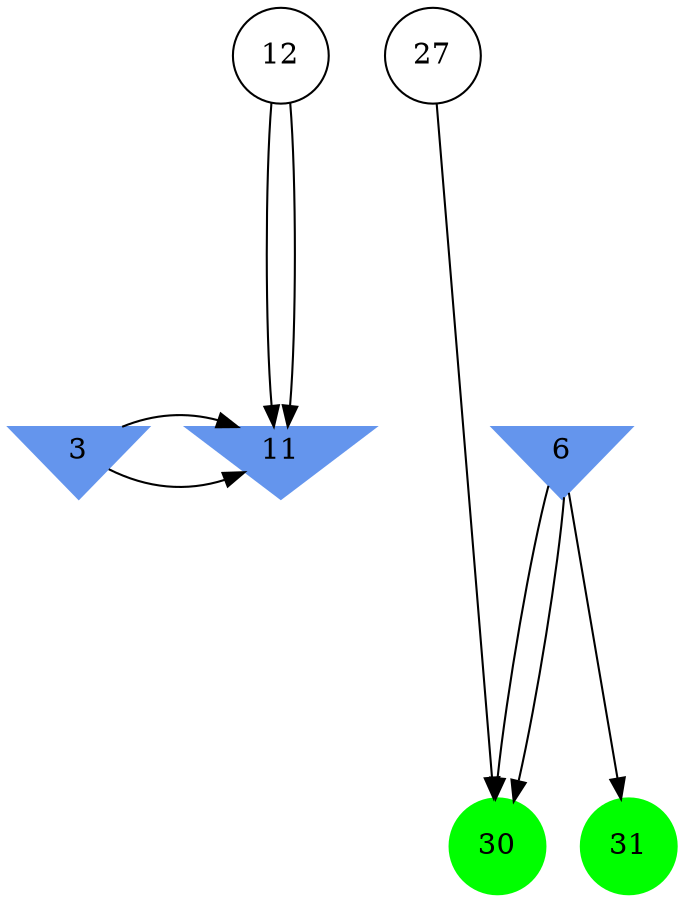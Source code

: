 digraph brain {
	ranksep=2.0;
	3 [shape=invtriangle,style=filled,color=cornflowerblue];
	6 [shape=invtriangle,style=filled,color=cornflowerblue];
	11 [shape=invtriangle,style=filled,color=cornflowerblue];
	12 [shape=circle,color=black];
	27 [shape=circle,color=black];
	30 [shape=circle,style=filled,color=green];
	31 [shape=circle,style=filled,color=green];
	6	->	31;
	3	->	11;
	12	->	11;
	3	->	11;
	12	->	11;
	6	->	30;
	27	->	30;
	6	->	30;
	{ rank=same; 3; 6; 11; }
	{ rank=same; 12; 27; }
	{ rank=same; 30; 31; }
}
